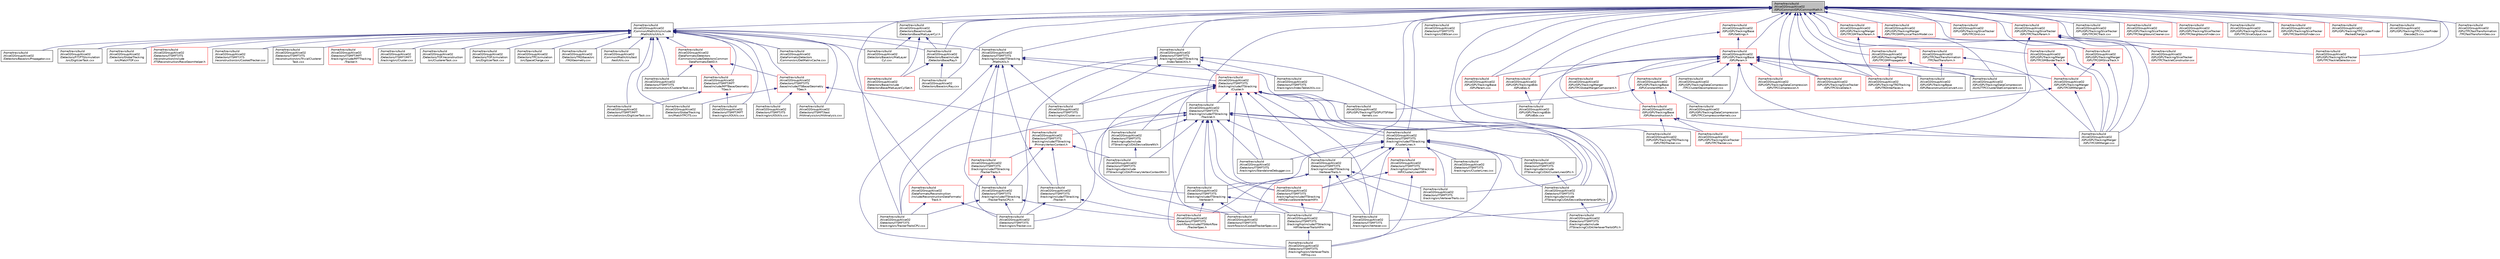 digraph "/home/travis/build/AliceO2Group/AliceO2/GPU/Common/GPUCommonMath.h"
{
 // INTERACTIVE_SVG=YES
  bgcolor="transparent";
  edge [fontname="Helvetica",fontsize="10",labelfontname="Helvetica",labelfontsize="10"];
  node [fontname="Helvetica",fontsize="10",shape=record];
  Node6 [label="/home/travis/build\l/AliceO2Group/AliceO2\l/GPU/Common/GPUCommonMath.h",height=0.2,width=0.4,color="black", fillcolor="grey75", style="filled", fontcolor="black"];
  Node6 -> Node7 [dir="back",color="midnightblue",fontsize="10",style="solid",fontname="Helvetica"];
  Node7 [label="/home/travis/build\l/AliceO2Group/AliceO2\l/Common/MathUtils/include\l/MathUtils/Utils.h",height=0.2,width=0.4,color="black",URL="$d9/d52/Common_2MathUtils_2include_2MathUtils_2Utils_8h.html"];
  Node7 -> Node8 [dir="back",color="midnightblue",fontsize="10",style="solid",fontname="Helvetica"];
  Node8 [label="/home/travis/build\l/AliceO2Group/AliceO2\l/Common/MathUtils/test\l/testUtils.cxx",height=0.2,width=0.4,color="black",URL="$df/df4/testUtils_8cxx.html"];
  Node7 -> Node9 [dir="back",color="midnightblue",fontsize="10",style="solid",fontname="Helvetica"];
  Node9 [label="/home/travis/build\l/AliceO2Group/AliceO2\l/DataFormats/Detectors\l/Common/include/DetectorsCommon\lDataFormats/DetID.h",height=0.2,width=0.4,color="red",URL="$d6/d31/DetID_8h.html"];
  Node9 -> Node153 [dir="back",color="midnightblue",fontsize="10",style="solid",fontname="Helvetica"];
  Node153 [label="/home/travis/build\l/AliceO2Group/AliceO2\l/Detectors/ITSMFT/ITS\l/base/include/ITSBase/Geometry\lTGeo.h",height=0.2,width=0.4,color="red",URL="$df/d9a/ITS_2base_2include_2ITSBase_2GeometryTGeo_8h.html"];
  Node153 -> Node50 [dir="back",color="midnightblue",fontsize="10",style="solid",fontname="Helvetica"];
  Node50 [label="/home/travis/build\l/AliceO2Group/AliceO2\l/Detectors/GlobalTracking\l/src/MatchTPCITS.cxx",height=0.2,width=0.4,color="black",URL="$dc/d59/MatchTPCITS_8cxx.html"];
  Node153 -> Node61 [dir="back",color="midnightblue",fontsize="10",style="solid",fontname="Helvetica"];
  Node61 [label="/home/travis/build\l/AliceO2Group/AliceO2\l/Detectors/ITSMFT/ITS\l/tracking/src/IOUtils.cxx",height=0.2,width=0.4,color="black",URL="$d5/d13/ITS_2tracking_2src_2IOUtils_8cxx.html"];
  Node153 -> Node63 [dir="back",color="midnightblue",fontsize="10",style="solid",fontname="Helvetica"];
  Node63 [label="/home/travis/build\l/AliceO2Group/AliceO2\l/Detectors/ITSMFT/ITS\l/workflow/src/CookedTrackerSpec.cxx",height=0.2,width=0.4,color="black",URL="$d6/dbc/CookedTrackerSpec_8cxx.html"];
  Node153 -> Node161 [dir="back",color="midnightblue",fontsize="10",style="solid",fontname="Helvetica"];
  Node161 [label="/home/travis/build\l/AliceO2Group/AliceO2\l/Detectors/ITSMFT/test\l/HitAnalysis/src/HitAnalysis.cxx",height=0.2,width=0.4,color="black",URL="$d7/d4c/HitAnalysis_8cxx.html"];
  Node9 -> Node28 [dir="back",color="midnightblue",fontsize="10",style="solid",fontname="Helvetica"];
  Node28 [label="/home/travis/build\l/AliceO2Group/AliceO2\l/Detectors/ITSMFT/ITS\l/reconstruction/src/ClustererTask.cxx",height=0.2,width=0.4,color="black",URL="$d8/d95/ITSMFT_2ITS_2reconstruction_2src_2ClustererTask_8cxx.html"];
  Node9 -> Node163 [dir="back",color="midnightblue",fontsize="10",style="solid",fontname="Helvetica"];
  Node163 [label="/home/travis/build\l/AliceO2Group/AliceO2\l/Detectors/ITSMFT/MFT\l/base/include/MFTBase/Geometry\lTGeo.h",height=0.2,width=0.4,color="red",URL="$d0/ddc/MFT_2base_2include_2MFTBase_2GeometryTGeo_8h.html"];
  Node163 -> Node151 [dir="back",color="midnightblue",fontsize="10",style="solid",fontname="Helvetica"];
  Node151 [label="/home/travis/build\l/AliceO2Group/AliceO2\l/Detectors/ITSMFT/MFT\l/simulation/src/DigitizerTask.cxx",height=0.2,width=0.4,color="black",URL="$d6/d87/ITSMFT_2MFT_2simulation_2src_2DigitizerTask_8cxx.html"];
  Node163 -> Node67 [dir="back",color="midnightblue",fontsize="10",style="solid",fontname="Helvetica"];
  Node67 [label="/home/travis/build\l/AliceO2Group/AliceO2\l/Detectors/ITSMFT/MFT\l/tracking/src/IOUtils.cxx",height=0.2,width=0.4,color="black",URL="$dd/d79/MFT_2tracking_2src_2IOUtils_8cxx.html"];
  Node7 -> Node12 [dir="back",color="midnightblue",fontsize="10",style="solid",fontname="Helvetica"];
  Node12 [label="/home/travis/build\l/AliceO2Group/AliceO2\l/DataFormats/Detectors\l/Common/src/DetMatrixCache.cxx",height=0.2,width=0.4,color="black",URL="$d3/d4e/DetMatrixCache_8cxx.html"];
  Node7 -> Node89 [dir="back",color="midnightblue",fontsize="10",style="solid",fontname="Helvetica"];
  Node89 [label="/home/travis/build\l/AliceO2Group/AliceO2\l/DataFormats/Reconstruction\l/include/ReconstructionDataFormats/\lTrack.h",height=0.2,width=0.4,color="red",URL="$d7/d8b/DataFormats_2Reconstruction_2include_2ReconstructionDataFormats_2Track_8h.html"];
  Node89 -> Node95 [dir="back",color="midnightblue",fontsize="10",style="solid",fontname="Helvetica"];
  Node95 [label="/home/travis/build\l/AliceO2Group/AliceO2\l/Detectors/ITSMFT/ITS\l/tracking/src/Tracker.cxx",height=0.2,width=0.4,color="black",URL="$d7/dd9/ITSMFT_2ITS_2tracking_2src_2Tracker_8cxx.html"];
  Node89 -> Node144 [dir="back",color="midnightblue",fontsize="10",style="solid",fontname="Helvetica"];
  Node144 [label="/home/travis/build\l/AliceO2Group/AliceO2\l/Detectors/ITSMFT/ITS\l/tracking/src/TrackerTraitsCPU.cxx",height=0.2,width=0.4,color="black",URL="$d0/d20/TrackerTraitsCPU_8cxx.html"];
  Node7 -> Node283 [dir="back",color="midnightblue",fontsize="10",style="solid",fontname="Helvetica"];
  Node283 [label="/home/travis/build\l/AliceO2Group/AliceO2\l/Detectors/Base/include\l/DetectorsBase/Ray.h",height=0.2,width=0.4,color="black",URL="$d4/d1b/Ray_8h.html"];
  Node283 -> Node284 [dir="back",color="midnightblue",fontsize="10",style="solid",fontname="Helvetica"];
  Node284 [label="/home/travis/build\l/AliceO2Group/AliceO2\l/Detectors/Base/include\l/DetectorsBase/MatLayerCylSet.h",height=0.2,width=0.4,color="red",URL="$d9/da9/MatLayerCylSet_8h.html",tooltip="Declarations for the wrapper for the set of cylindrical material layers. "];
  Node283 -> Node286 [dir="back",color="midnightblue",fontsize="10",style="solid",fontname="Helvetica"];
  Node286 [label="/home/travis/build\l/AliceO2Group/AliceO2\l/Detectors/Base/src/Ray.cxx",height=0.2,width=0.4,color="black",URL="$d0/de9/Ray_8cxx.html",tooltip="Call for the ray between start-end points for material budget estimate. "];
  Node7 -> Node260 [dir="back",color="midnightblue",fontsize="10",style="solid",fontname="Helvetica"];
  Node260 [label="/home/travis/build\l/AliceO2Group/AliceO2\l/Detectors/Base/src/MatLayer\lCyl.cxx",height=0.2,width=0.4,color="black",URL="$d1/d2b/MatLayerCyl_8cxx.html",tooltip="Implementation of single cylindrical material layer. "];
  Node7 -> Node136 [dir="back",color="midnightblue",fontsize="10",style="solid",fontname="Helvetica"];
  Node136 [label="/home/travis/build\l/AliceO2Group/AliceO2\l/Detectors/Base/src/Propagator.cxx",height=0.2,width=0.4,color="black",URL="$d8/dee/Propagator_8cxx.html"];
  Node7 -> Node229 [dir="back",color="midnightblue",fontsize="10",style="solid",fontname="Helvetica"];
  Node229 [label="/home/travis/build\l/AliceO2Group/AliceO2\l/Detectors/FIT/FT0/simulation\l/src/DigitizerTask.cxx",height=0.2,width=0.4,color="black",URL="$d8/d59/FIT_2FT0_2simulation_2src_2DigitizerTask_8cxx.html"];
  Node7 -> Node48 [dir="back",color="midnightblue",fontsize="10",style="solid",fontname="Helvetica"];
  Node48 [label="/home/travis/build\l/AliceO2Group/AliceO2\l/Detectors/GlobalTracking\l/src/MatchTOF.cxx",height=0.2,width=0.4,color="black",URL="$db/d6a/MatchTOF_8cxx.html"];
  Node7 -> Node50 [dir="back",color="midnightblue",fontsize="10",style="solid",fontname="Helvetica"];
  Node7 -> Node153 [dir="back",color="midnightblue",fontsize="10",style="solid",fontname="Helvetica"];
  Node7 -> Node287 [dir="back",color="midnightblue",fontsize="10",style="solid",fontname="Helvetica"];
  Node287 [label="/home/travis/build\l/AliceO2Group/AliceO2\l/Detectors/ITSMFT/ITS\l/reconstruction/include\l/ITSReconstruction/RecoGeomHelper.h",height=0.2,width=0.4,color="red",URL="$d4/d9f/RecoGeomHelper_8h.html",tooltip="Declarations of the helper class for clusters / roadwidth matching. "];
  Node7 -> Node28 [dir="back",color="midnightblue",fontsize="10",style="solid",fontname="Helvetica"];
  Node7 -> Node57 [dir="back",color="midnightblue",fontsize="10",style="solid",fontname="Helvetica"];
  Node57 [label="/home/travis/build\l/AliceO2Group/AliceO2\l/Detectors/ITSMFT/ITS\l/reconstruction/src/CookedTracker.cxx",height=0.2,width=0.4,color="black",URL="$d7/dca/CookedTracker_8cxx.html",tooltip="Implementation of the \"Cooked Matrix\" ITS tracker. "];
  Node7 -> Node59 [dir="back",color="midnightblue",fontsize="10",style="solid",fontname="Helvetica"];
  Node59 [label="/home/travis/build\l/AliceO2Group/AliceO2\l/Detectors/ITSMFT/ITS\l/reconstruction/src/TrivialClusterer\lTask.cxx",height=0.2,width=0.4,color="black",URL="$dd/d81/TrivialClustererTask_8cxx.html",tooltip="Implementation of the ITS cluster finder task. "];
  Node7 -> Node288 [dir="back",color="midnightblue",fontsize="10",style="solid",fontname="Helvetica"];
  Node288 [label="/home/travis/build\l/AliceO2Group/AliceO2\l/Detectors/ITSMFT/ITS\l/tracking/include/ITStracking\l/MathUtils.h",height=0.2,width=0.4,color="black",URL="$dc/d3e/MathUtils_8h.html"];
  Node288 -> Node289 [dir="back",color="midnightblue",fontsize="10",style="solid",fontname="Helvetica"];
  Node289 [label="/home/travis/build\l/AliceO2Group/AliceO2\l/Detectors/ITSMFT/ITS\l/tracking/hip/src/VertexerTraits\lHIP.hip.cxx",height=0.2,width=0.4,color="black",URL="$d8/db1/VertexerTraitsHIP_8hip_8cxx.html"];
  Node288 -> Node290 [dir="back",color="midnightblue",fontsize="10",style="solid",fontname="Helvetica"];
  Node290 [label="/home/travis/build\l/AliceO2Group/AliceO2\l/Detectors/ITSMFT/ITS\l/tracking/include/ITStracking\l/Cluster.h",height=0.2,width=0.4,color="red",URL="$da/d7f/Detectors_2ITSMFT_2ITS_2tracking_2include_2ITStracking_2Cluster_8h.html"];
  Node290 -> Node291 [dir="back",color="midnightblue",fontsize="10",style="solid",fontname="Helvetica"];
  Node291 [label="/home/travis/build\l/AliceO2Group/AliceO2\l/Detectors/ITSMFT/ITS\l/tracking/cuda/include\l/ITStrackingCUDA/DeviceStoreNV.h",height=0.2,width=0.4,color="black",URL="$d1/d40/DeviceStoreNV_8h.html"];
  Node291 -> Node292 [dir="back",color="midnightblue",fontsize="10",style="solid",fontname="Helvetica"];
  Node292 [label="/home/travis/build\l/AliceO2Group/AliceO2\l/Detectors/ITSMFT/ITS\l/tracking/cuda/include\l/ITStrackingCUDA/PrimaryVertexContextNV.h",height=0.2,width=0.4,color="black",URL="$d8/d1b/PrimaryVertexContextNV_8h.html"];
  Node290 -> Node293 [dir="back",color="midnightblue",fontsize="10",style="solid",fontname="Helvetica"];
  Node293 [label="/home/travis/build\l/AliceO2Group/AliceO2\l/Detectors/ITSMFT/ITS\l/tracking/cuda/include\l/ITStrackingCUDA/DeviceStoreVertexerGPU.h",height=0.2,width=0.4,color="black",URL="$dc/d8a/DeviceStoreVertexerGPU_8h.html"];
  Node293 -> Node294 [dir="back",color="midnightblue",fontsize="10",style="solid",fontname="Helvetica"];
  Node294 [label="/home/travis/build\l/AliceO2Group/AliceO2\l/Detectors/ITSMFT/ITS\l/tracking/cuda/include\l/ITStrackingCUDA/VertexerTraitsGPU.h",height=0.2,width=0.4,color="black",URL="$d5/d36/VertexerTraitsGPU_8h.html"];
  Node290 -> Node294 [dir="back",color="midnightblue",fontsize="10",style="solid",fontname="Helvetica"];
  Node290 -> Node295 [dir="back",color="midnightblue",fontsize="10",style="solid",fontname="Helvetica"];
  Node295 [label="/home/travis/build\l/AliceO2Group/AliceO2\l/Detectors/ITSMFT/ITS\l/tracking/hip/include/ITStracking\lHIP/DeviceStoreVertexerHIP.h",height=0.2,width=0.4,color="red",URL="$d4/d1e/DeviceStoreVertexerHIP_8h.html",tooltip="This class serves as memory interface for GPU vertexer. It will access needed data structures from de..."];
  Node295 -> Node296 [dir="back",color="midnightblue",fontsize="10",style="solid",fontname="Helvetica"];
  Node296 [label="/home/travis/build\l/AliceO2Group/AliceO2\l/Detectors/ITSMFT/ITS\l/tracking/hip/include/ITStracking\lHIP/VertexerTraitsHIP.h",height=0.2,width=0.4,color="black",URL="$db/d14/VertexerTraitsHIP_8h.html"];
  Node296 -> Node289 [dir="back",color="midnightblue",fontsize="10",style="solid",fontname="Helvetica"];
  Node290 -> Node296 [dir="back",color="midnightblue",fontsize="10",style="solid",fontname="Helvetica"];
  Node290 -> Node298 [dir="back",color="midnightblue",fontsize="10",style="solid",fontname="Helvetica"];
  Node298 [label="/home/travis/build\l/AliceO2Group/AliceO2\l/Detectors/ITSMFT/ITS\l/tracking/include/ITStracking\l/ClusterLines.h",height=0.2,width=0.4,color="black",URL="$df/d50/ClusterLines_8h.html"];
  Node298 -> Node299 [dir="back",color="midnightblue",fontsize="10",style="solid",fontname="Helvetica"];
  Node299 [label="/home/travis/build\l/AliceO2Group/AliceO2\l/Detectors/ITSMFT/ITS\l/tracking/cuda/include\l/ITStrackingCUDA/ClusterLinesGPU.h",height=0.2,width=0.4,color="black",URL="$d1/d4c/ClusterLinesGPU_8h.html",tooltip="GPU-compliant version of ClusterLines, for the moment separated, might create a common traits for Clu..."];
  Node299 -> Node293 [dir="back",color="midnightblue",fontsize="10",style="solid",fontname="Helvetica"];
  Node298 -> Node293 [dir="back",color="midnightblue",fontsize="10",style="solid",fontname="Helvetica"];
  Node298 -> Node300 [dir="back",color="midnightblue",fontsize="10",style="solid",fontname="Helvetica"];
  Node300 [label="/home/travis/build\l/AliceO2Group/AliceO2\l/Detectors/ITSMFT/ITS\l/tracking/hip/include/ITStracking\lHIP/ClusterLinesHIP.h",height=0.2,width=0.4,color="red",URL="$d2/dc8/ClusterLinesHIP_8h.html",tooltip="GPU-compliant version of ClusterLines, for the moment separated, might create a common traits for Clu..."];
  Node300 -> Node295 [dir="back",color="midnightblue",fontsize="10",style="solid",fontname="Helvetica"];
  Node300 -> Node289 [dir="back",color="midnightblue",fontsize="10",style="solid",fontname="Helvetica"];
  Node298 -> Node295 [dir="back",color="midnightblue",fontsize="10",style="solid",fontname="Helvetica"];
  Node298 -> Node289 [dir="back",color="midnightblue",fontsize="10",style="solid",fontname="Helvetica"];
  Node298 -> Node302 [dir="back",color="midnightblue",fontsize="10",style="solid",fontname="Helvetica"];
  Node302 [label="/home/travis/build\l/AliceO2Group/AliceO2\l/Detectors/ITSMFT/ITS\l/tracking/include/ITStracking\l/Vertexer.h",height=0.2,width=0.4,color="black",URL="$de/d9b/Vertexer_8h.html"];
  Node302 -> Node303 [dir="back",color="midnightblue",fontsize="10",style="solid",fontname="Helvetica"];
  Node303 [label="/home/travis/build\l/AliceO2Group/AliceO2\l/Detectors/ITSMFT/ITS\l/tracking/src/Vertexer.cxx",height=0.2,width=0.4,color="black",URL="$da/d5d/Vertexer_8cxx.html"];
  Node302 -> Node96 [dir="back",color="midnightblue",fontsize="10",style="solid",fontname="Helvetica"];
  Node96 [label="/home/travis/build\l/AliceO2Group/AliceO2\l/Detectors/ITSMFT/ITS\l/workflow/include/ITSWorkflow\l/TrackerSpec.h",height=0.2,width=0.4,color="red",URL="$de/d90/ITSMFT_2ITS_2workflow_2include_2ITSWorkflow_2TrackerSpec_8h.html"];
  Node302 -> Node63 [dir="back",color="midnightblue",fontsize="10",style="solid",fontname="Helvetica"];
  Node298 -> Node304 [dir="back",color="midnightblue",fontsize="10",style="solid",fontname="Helvetica"];
  Node304 [label="/home/travis/build\l/AliceO2Group/AliceO2\l/Detectors/ITSMFT/ITS\l/tracking/include/ITStracking\l/VertexerTraits.h",height=0.2,width=0.4,color="black",URL="$d2/dd6/VertexerTraits_8h.html",tooltip="Class to compute the primary vertex in ITS from tracklets. "];
  Node304 -> Node294 [dir="back",color="midnightblue",fontsize="10",style="solid",fontname="Helvetica"];
  Node304 -> Node296 [dir="back",color="midnightblue",fontsize="10",style="solid",fontname="Helvetica"];
  Node304 -> Node302 [dir="back",color="midnightblue",fontsize="10",style="solid",fontname="Helvetica"];
  Node304 -> Node303 [dir="back",color="midnightblue",fontsize="10",style="solid",fontname="Helvetica"];
  Node304 -> Node305 [dir="back",color="midnightblue",fontsize="10",style="solid",fontname="Helvetica"];
  Node305 [label="/home/travis/build\l/AliceO2Group/AliceO2\l/Detectors/ITSMFT/ITS\l/tracking/src/VertexerTraits.cxx",height=0.2,width=0.4,color="black",URL="$d2/de1/VertexerTraits_8cxx.html"];
  Node304 -> Node96 [dir="back",color="midnightblue",fontsize="10",style="solid",fontname="Helvetica"];
  Node304 -> Node63 [dir="back",color="midnightblue",fontsize="10",style="solid",fontname="Helvetica"];
  Node298 -> Node306 [dir="back",color="midnightblue",fontsize="10",style="solid",fontname="Helvetica"];
  Node306 [label="/home/travis/build\l/AliceO2Group/AliceO2\l/Detectors/ITSMFT/ITS\l/tracking/src/ClusterLines.cxx",height=0.2,width=0.4,color="black",URL="$d3/d75/ClusterLines_8cxx.html"];
  Node298 -> Node307 [dir="back",color="midnightblue",fontsize="10",style="solid",fontname="Helvetica"];
  Node307 [label="/home/travis/build\l/AliceO2Group/AliceO2\l/Detectors/ITSMFT/ITS\l/tracking/src/StandaloneDebugger.cxx",height=0.2,width=0.4,color="black",URL="$d7/dc4/StandaloneDebugger_8cxx.html"];
  Node298 -> Node303 [dir="back",color="midnightblue",fontsize="10",style="solid",fontname="Helvetica"];
  Node298 -> Node305 [dir="back",color="midnightblue",fontsize="10",style="solid",fontname="Helvetica"];
  Node290 -> Node311 [dir="back",color="midnightblue",fontsize="10",style="solid",fontname="Helvetica"];
  Node311 [label="/home/travis/build\l/AliceO2Group/AliceO2\l/Detectors/ITSMFT/ITS\l/tracking/include/ITStracking\l/Tracklet.h",height=0.2,width=0.4,color="black",URL="$da/dc0/Tracklet_8h.html"];
  Node311 -> Node291 [dir="back",color="midnightblue",fontsize="10",style="solid",fontname="Helvetica"];
  Node311 -> Node293 [dir="back",color="midnightblue",fontsize="10",style="solid",fontname="Helvetica"];
  Node311 -> Node292 [dir="back",color="midnightblue",fontsize="10",style="solid",fontname="Helvetica"];
  Node311 -> Node294 [dir="back",color="midnightblue",fontsize="10",style="solid",fontname="Helvetica"];
  Node311 -> Node295 [dir="back",color="midnightblue",fontsize="10",style="solid",fontname="Helvetica"];
  Node311 -> Node296 [dir="back",color="midnightblue",fontsize="10",style="solid",fontname="Helvetica"];
  Node311 -> Node289 [dir="back",color="midnightblue",fontsize="10",style="solid",fontname="Helvetica"];
  Node311 -> Node298 [dir="back",color="midnightblue",fontsize="10",style="solid",fontname="Helvetica"];
  Node311 -> Node312 [dir="back",color="midnightblue",fontsize="10",style="solid",fontname="Helvetica"];
  Node312 [label="/home/travis/build\l/AliceO2Group/AliceO2\l/Detectors/ITSMFT/ITS\l/tracking/include/ITStracking\l/PrimaryVertexContext.h",height=0.2,width=0.4,color="red",URL="$d3/da9/PrimaryVertexContext_8h.html"];
  Node312 -> Node292 [dir="back",color="midnightblue",fontsize="10",style="solid",fontname="Helvetica"];
  Node312 -> Node94 [dir="back",color="midnightblue",fontsize="10",style="solid",fontname="Helvetica"];
  Node94 [label="/home/travis/build\l/AliceO2Group/AliceO2\l/Detectors/ITSMFT/ITS\l/tracking/include/ITStracking\l/Tracker.h",height=0.2,width=0.4,color="black",URL="$d7/da0/ITSMFT_2ITS_2tracking_2include_2ITStracking_2Tracker_8h.html"];
  Node94 -> Node95 [dir="back",color="midnightblue",fontsize="10",style="solid",fontname="Helvetica"];
  Node94 -> Node96 [dir="back",color="midnightblue",fontsize="10",style="solid",fontname="Helvetica"];
  Node312 -> Node313 [dir="back",color="midnightblue",fontsize="10",style="solid",fontname="Helvetica"];
  Node313 [label="/home/travis/build\l/AliceO2Group/AliceO2\l/Detectors/ITSMFT/ITS\l/tracking/include/ITStracking\l/TrackerTraits.h",height=0.2,width=0.4,color="red",URL="$d2/dee/TrackerTraits_8h.html"];
  Node313 -> Node315 [dir="back",color="midnightblue",fontsize="10",style="solid",fontname="Helvetica"];
  Node315 [label="/home/travis/build\l/AliceO2Group/AliceO2\l/Detectors/ITSMFT/ITS\l/tracking/include/ITStracking\l/TrackerTraitsCPU.h",height=0.2,width=0.4,color="black",URL="$de/dbc/TrackerTraitsCPU_8h.html"];
  Node315 -> Node95 [dir="back",color="midnightblue",fontsize="10",style="solid",fontname="Helvetica"];
  Node315 -> Node144 [dir="back",color="midnightblue",fontsize="10",style="solid",fontname="Helvetica"];
  Node315 -> Node96 [dir="back",color="midnightblue",fontsize="10",style="solid",fontname="Helvetica"];
  Node313 -> Node95 [dir="back",color="midnightblue",fontsize="10",style="solid",fontname="Helvetica"];
  Node312 -> Node315 [dir="back",color="midnightblue",fontsize="10",style="solid",fontname="Helvetica"];
  Node311 -> Node302 [dir="back",color="midnightblue",fontsize="10",style="solid",fontname="Helvetica"];
  Node311 -> Node304 [dir="back",color="midnightblue",fontsize="10",style="solid",fontname="Helvetica"];
  Node311 -> Node307 [dir="back",color="midnightblue",fontsize="10",style="solid",fontname="Helvetica"];
  Node311 -> Node95 [dir="back",color="midnightblue",fontsize="10",style="solid",fontname="Helvetica"];
  Node311 -> Node144 [dir="back",color="midnightblue",fontsize="10",style="solid",fontname="Helvetica"];
  Node311 -> Node305 [dir="back",color="midnightblue",fontsize="10",style="solid",fontname="Helvetica"];
  Node290 -> Node302 [dir="back",color="midnightblue",fontsize="10",style="solid",fontname="Helvetica"];
  Node290 -> Node304 [dir="back",color="midnightblue",fontsize="10",style="solid",fontname="Helvetica"];
  Node290 -> Node317 [dir="back",color="midnightblue",fontsize="10",style="solid",fontname="Helvetica"];
  Node317 [label="/home/travis/build\l/AliceO2Group/AliceO2\l/Detectors/ITSMFT/ITS\l/tracking/src/Cluster.cxx",height=0.2,width=0.4,color="black",URL="$d5/d70/Detectors_2ITSMFT_2ITS_2tracking_2src_2Cluster_8cxx.html"];
  Node290 -> Node307 [dir="back",color="midnightblue",fontsize="10",style="solid",fontname="Helvetica"];
  Node290 -> Node303 [dir="back",color="midnightblue",fontsize="10",style="solid",fontname="Helvetica"];
  Node290 -> Node319 [dir="back",color="midnightblue",fontsize="10",style="solid",fontname="Helvetica"];
  Node319 [label="/home/travis/build\l/AliceO2Group/AliceO2\l/GPU/GPUTracking/ITS/GPUITSFitter\lKernels.cxx",height=0.2,width=0.4,color="black",URL="$dd/d1d/GPUITSFitterKernels_8cxx.html"];
  Node288 -> Node94 [dir="back",color="midnightblue",fontsize="10",style="solid",fontname="Helvetica"];
  Node288 -> Node313 [dir="back",color="midnightblue",fontsize="10",style="solid",fontname="Helvetica"];
  Node288 -> Node315 [dir="back",color="midnightblue",fontsize="10",style="solid",fontname="Helvetica"];
  Node288 -> Node317 [dir="back",color="midnightblue",fontsize="10",style="solid",fontname="Helvetica"];
  Node288 -> Node319 [dir="back",color="midnightblue",fontsize="10",style="solid",fontname="Helvetica"];
  Node7 -> Node61 [dir="back",color="midnightblue",fontsize="10",style="solid",fontname="Helvetica"];
  Node7 -> Node163 [dir="back",color="midnightblue",fontsize="10",style="solid",fontname="Helvetica"];
  Node7 -> Node151 [dir="back",color="midnightblue",fontsize="10",style="solid",fontname="Helvetica"];
  Node7 -> Node104 [dir="back",color="midnightblue",fontsize="10",style="solid",fontname="Helvetica"];
  Node104 [label="/home/travis/build\l/AliceO2Group/AliceO2\l/Detectors/ITSMFT/MFT\l/tracking/include/MFTTracking\l/Tracker.h",height=0.2,width=0.4,color="red",URL="$dd/dbf/ITSMFT_2MFT_2tracking_2include_2MFTTracking_2Tracker_8h.html"];
  Node7 -> Node320 [dir="back",color="midnightblue",fontsize="10",style="solid",fontname="Helvetica"];
  Node320 [label="/home/travis/build\l/AliceO2Group/AliceO2\l/Detectors/ITSMFT/MFT\l/tracking/src/Cluster.cxx",height=0.2,width=0.4,color="black",URL="$d8/d22/Detectors_2ITSMFT_2MFT_2tracking_2src_2Cluster_8cxx.html"];
  Node7 -> Node67 [dir="back",color="midnightblue",fontsize="10",style="solid",fontname="Helvetica"];
  Node7 -> Node161 [dir="back",color="midnightblue",fontsize="10",style="solid",fontname="Helvetica"];
  Node7 -> Node82 [dir="back",color="midnightblue",fontsize="10",style="solid",fontname="Helvetica"];
  Node82 [label="/home/travis/build\l/AliceO2Group/AliceO2\l/Detectors/TOF/reconstruction\l/src/ClustererTask.cxx",height=0.2,width=0.4,color="black",URL="$d5/d10/TOF_2reconstruction_2src_2ClustererTask_8cxx.html"];
  Node7 -> Node321 [dir="back",color="midnightblue",fontsize="10",style="solid",fontname="Helvetica"];
  Node321 [label="/home/travis/build\l/AliceO2Group/AliceO2\l/Detectors/TOF/simulation\l/src/DigitizerTask.cxx",height=0.2,width=0.4,color="black",URL="$dd/df3/TOF_2simulation_2src_2DigitizerTask_8cxx.html"];
  Node7 -> Node322 [dir="back",color="midnightblue",fontsize="10",style="solid",fontname="Helvetica"];
  Node322 [label="/home/travis/build\l/AliceO2Group/AliceO2\l/Detectors/TPC/simulation\l/src/SpaceCharge.cxx",height=0.2,width=0.4,color="black",URL="$da/d8e/SpaceCharge_8cxx.html",tooltip="Implementation of the interface for the ALICE TPC space-charge distortions calculations. "];
  Node7 -> Node200 [dir="back",color="midnightblue",fontsize="10",style="solid",fontname="Helvetica"];
  Node200 [label="/home/travis/build\l/AliceO2Group/AliceO2\l/Detectors/TRD/base/src\l/TRDGeometry.cxx",height=0.2,width=0.4,color="black",URL="$d2/d10/TRDGeometry_8cxx.html"];
  Node6 -> Node323 [dir="back",color="midnightblue",fontsize="10",style="solid",fontname="Helvetica"];
  Node323 [label="/home/travis/build\l/AliceO2Group/AliceO2\l/Detectors/Base/include\l/DetectorsBase/MatLayerCyl.h",height=0.2,width=0.4,color="black",URL="$da/df3/MatLayerCyl_8h.html",tooltip="Declarations for single cylindrical material layer class. "];
  Node323 -> Node284 [dir="back",color="midnightblue",fontsize="10",style="solid",fontname="Helvetica"];
  Node323 -> Node283 [dir="back",color="midnightblue",fontsize="10",style="solid",fontname="Helvetica"];
  Node323 -> Node260 [dir="back",color="midnightblue",fontsize="10",style="solid",fontname="Helvetica"];
  Node6 -> Node283 [dir="back",color="midnightblue",fontsize="10",style="solid",fontname="Helvetica"];
  Node6 -> Node286 [dir="back",color="midnightblue",fontsize="10",style="solid",fontname="Helvetica"];
  Node6 -> Node298 [dir="back",color="midnightblue",fontsize="10",style="solid",fontname="Helvetica"];
  Node6 -> Node324 [dir="back",color="midnightblue",fontsize="10",style="solid",fontname="Helvetica"];
  Node324 [label="/home/travis/build\l/AliceO2Group/AliceO2\l/Detectors/ITSMFT/ITS\l/tracking/include/ITStracking\l/IndexTableUtils.h",height=0.2,width=0.4,color="black",URL="$dc/ddf/ITS_2tracking_2include_2ITStracking_2IndexTableUtils_8h.html"];
  Node324 -> Node290 [dir="back",color="midnightblue",fontsize="10",style="solid",fontname="Helvetica"];
  Node324 -> Node317 [dir="back",color="midnightblue",fontsize="10",style="solid",fontname="Helvetica"];
  Node324 -> Node325 [dir="back",color="midnightblue",fontsize="10",style="solid",fontname="Helvetica"];
  Node325 [label="/home/travis/build\l/AliceO2Group/AliceO2\l/Detectors/ITSMFT/ITS\l/tracking/src/IndexTableUtils.cxx",height=0.2,width=0.4,color="black",URL="$dc/d14/IndexTableUtils_8cxx.html"];
  Node324 -> Node95 [dir="back",color="midnightblue",fontsize="10",style="solid",fontname="Helvetica"];
  Node324 -> Node144 [dir="back",color="midnightblue",fontsize="10",style="solid",fontname="Helvetica"];
  Node324 -> Node303 [dir="back",color="midnightblue",fontsize="10",style="solid",fontname="Helvetica"];
  Node6 -> Node288 [dir="back",color="midnightblue",fontsize="10",style="solid",fontname="Helvetica"];
  Node6 -> Node311 [dir="back",color="midnightblue",fontsize="10",style="solid",fontname="Helvetica"];
  Node6 -> Node304 [dir="back",color="midnightblue",fontsize="10",style="solid",fontname="Helvetica"];
  Node6 -> Node326 [dir="back",color="midnightblue",fontsize="10",style="solid",fontname="Helvetica"];
  Node326 [label="/home/travis/build\l/AliceO2Group/AliceO2\l/Detectors/ITSMFT/ITS\l/tracking/src/DBScan.cxx",height=0.2,width=0.4,color="black",URL="$db/dfe/DBScan_8cxx.html"];
  Node6 -> Node144 [dir="back",color="midnightblue",fontsize="10",style="solid",fontname="Helvetica"];
  Node6 -> Node327 [dir="back",color="midnightblue",fontsize="10",style="solid",fontname="Helvetica"];
  Node327 [label="/home/travis/build\l/AliceO2Group/AliceO2\l/GPU/GPUTracking/Base\l/GPUParam.h",height=0.2,width=0.4,color="red",URL="$df/d13/GPUParam_8h.html"];
  Node327 -> Node328 [dir="back",color="midnightblue",fontsize="10",style="solid",fontname="Helvetica"];
  Node328 [label="/home/travis/build\l/AliceO2Group/AliceO2\l/GPU/GPUTracking/Base\l/GPUConstantMem.h",height=0.2,width=0.4,color="red",URL="$db/df8/GPUConstantMem_8h.html"];
  Node328 -> Node329 [dir="back",color="midnightblue",fontsize="10",style="solid",fontname="Helvetica"];
  Node329 [label="/home/travis/build\l/AliceO2Group/AliceO2\l/GPU/GPUTracking/Base\l/GPUReconstruction.h",height=0.2,width=0.4,color="red",URL="$d2/de8/GPUReconstruction_8h.html"];
  Node329 -> Node357 [dir="back",color="midnightblue",fontsize="10",style="solid",fontname="Helvetica"];
  Node357 [label="/home/travis/build\l/AliceO2Group/AliceO2\l/GPU/GPUTracking/Merger\l/GPUTPCGMMerger.cxx",height=0.2,width=0.4,color="black",URL="$d0/dd4/GPUTPCGMMerger_8cxx.html"];
  Node329 -> Node367 [dir="back",color="midnightblue",fontsize="10",style="solid",fontname="Helvetica"];
  Node367 [label="/home/travis/build\l/AliceO2Group/AliceO2\l/GPU/GPUTracking/SliceTracker\l/GPUTPCTracker.cxx",height=0.2,width=0.4,color="red",URL="$db/d4b/GPUTPCTracker_8cxx.html"];
  Node329 -> Node361 [dir="back",color="midnightblue",fontsize="10",style="solid",fontname="Helvetica"];
  Node361 [label="/home/travis/build\l/AliceO2Group/AliceO2\l/GPU/GPUTracking/TRDTracking\l/GPUTRDTracker.cxx",height=0.2,width=0.4,color="black",URL="$d9/d33/GPUTRDTracker_8cxx.html"];
  Node328 -> Node373 [dir="back",color="midnightblue",fontsize="10",style="solid",fontname="Helvetica"];
  Node373 [label="/home/travis/build\l/AliceO2Group/AliceO2\l/GPU/GPUTracking/DataCompression\l/GPUTPCCompressionKernels.cxx",height=0.2,width=0.4,color="black",URL="$d9/d57/GPUTPCCompressionKernels_8cxx.html"];
  Node328 -> Node319 [dir="back",color="midnightblue",fontsize="10",style="solid",fontname="Helvetica"];
  Node327 -> Node329 [dir="back",color="midnightblue",fontsize="10",style="solid",fontname="Helvetica"];
  Node327 -> Node413 [dir="back",color="midnightblue",fontsize="10",style="solid",fontname="Helvetica"];
  Node413 [label="/home/travis/build\l/AliceO2Group/AliceO2\l/GPU/GPUTracking/Base\l/GPUParam.cxx",height=0.2,width=0.4,color="red",URL="$db/de2/GPUParam_8cxx.html"];
  Node327 -> Node414 [dir="back",color="midnightblue",fontsize="10",style="solid",fontname="Helvetica"];
  Node414 [label="/home/travis/build\l/AliceO2Group/AliceO2\l/GPU/GPUTracking/Base\l/GPUReconstructionConvert.cxx",height=0.2,width=0.4,color="black",URL="$dd/d7f/GPUReconstructionConvert_8cxx.html"];
  Node327 -> Node415 [dir="back",color="midnightblue",fontsize="10",style="solid",fontname="Helvetica"];
  Node415 [label="/home/travis/build\l/AliceO2Group/AliceO2\l/GPU/GPUTracking/DataCompression\l/AliHLTTPCClusterStatComponent.cxx",height=0.2,width=0.4,color="black",URL="$df/dbd/AliHLTTPCClusterStatComponent_8cxx.html"];
  Node327 -> Node416 [dir="back",color="midnightblue",fontsize="10",style="solid",fontname="Helvetica"];
  Node416 [label="/home/travis/build\l/AliceO2Group/AliceO2\l/GPU/GPUTracking/DataCompression\l/GPUTPCCompression.h",height=0.2,width=0.4,color="red",URL="$d5/d92/GPUTPCCompression_8h.html"];
  Node327 -> Node373 [dir="back",color="midnightblue",fontsize="10",style="solid",fontname="Helvetica"];
  Node327 -> Node420 [dir="back",color="midnightblue",fontsize="10",style="solid",fontname="Helvetica"];
  Node420 [label="/home/travis/build\l/AliceO2Group/AliceO2\l/GPU/GPUTracking/DataCompression\l/TPCClusterDecompressor.cxx",height=0.2,width=0.4,color="black",URL="$dc/df2/TPCClusterDecompressor_8cxx.html"];
  Node327 -> Node421 [dir="back",color="midnightblue",fontsize="10",style="solid",fontname="Helvetica"];
  Node421 [label="/home/travis/build\l/AliceO2Group/AliceO2\l/GPU/GPUTracking/dEdx\l/GPUdEdx.h",height=0.2,width=0.4,color="red",URL="$dc/d55/GPUdEdx_8h.html"];
  Node421 -> Node422 [dir="back",color="midnightblue",fontsize="10",style="solid",fontname="Helvetica"];
  Node422 [label="/home/travis/build\l/AliceO2Group/AliceO2\l/GPU/GPUTracking/dEdx\l/GPUdEdx.cxx",height=0.2,width=0.4,color="black",URL="$d2/d3e/GPUdEdx_8cxx.html"];
  Node327 -> Node422 [dir="back",color="midnightblue",fontsize="10",style="solid",fontname="Helvetica"];
  Node327 -> Node423 [dir="back",color="midnightblue",fontsize="10",style="solid",fontname="Helvetica"];
  Node423 [label="/home/travis/build\l/AliceO2Group/AliceO2\l/GPU/GPUTracking/Merger\l/GPUTPCGlobalMergerComponent.h",height=0.2,width=0.4,color="red",URL="$db/d31/GPUTPCGlobalMergerComponent_8h.html",tooltip="HLT TPC CA global merger component. "];
  Node327 -> Node425 [dir="back",color="midnightblue",fontsize="10",style="solid",fontname="Helvetica"];
  Node425 [label="/home/travis/build\l/AliceO2Group/AliceO2\l/GPU/GPUTracking/Merger\l/GPUTPCGMMerger.h",height=0.2,width=0.4,color="red",URL="$d4/dcf/GPUTPCGMMerger_8h.html"];
  Node425 -> Node373 [dir="back",color="midnightblue",fontsize="10",style="solid",fontname="Helvetica"];
  Node425 -> Node357 [dir="back",color="midnightblue",fontsize="10",style="solid",fontname="Helvetica"];
  Node327 -> Node357 [dir="back",color="midnightblue",fontsize="10",style="solid",fontname="Helvetica"];
  Node327 -> Node427 [dir="back",color="midnightblue",fontsize="10",style="solid",fontname="Helvetica"];
  Node427 [label="/home/travis/build\l/AliceO2Group/AliceO2\l/GPU/GPUTracking/SliceTracker\l/GPUTPCSliceData.h",height=0.2,width=0.4,color="red",URL="$df/d4a/GPUTPCSliceData_8h.html"];
  Node327 -> Node429 [dir="back",color="midnightblue",fontsize="10",style="solid",fontname="Helvetica"];
  Node429 [label="/home/travis/build\l/AliceO2Group/AliceO2\l/GPU/GPUTracking/TRDTracking\l/GPUTRDInterfaces.h",height=0.2,width=0.4,color="red",URL="$df/d77/GPUTRDInterfaces_8h.html"];
  Node6 -> Node434 [dir="back",color="midnightblue",fontsize="10",style="solid",fontname="Helvetica"];
  Node434 [label="/home/travis/build\l/AliceO2Group/AliceO2\l/GPU/GPUTracking/Base\l/GPUSettings.h",height=0.2,width=0.4,color="red",URL="$dd/dc6/GPUSettings_8h.html"];
  Node434 -> Node327 [dir="back",color="midnightblue",fontsize="10",style="solid",fontname="Helvetica"];
  Node434 -> Node329 [dir="back",color="midnightblue",fontsize="10",style="solid",fontname="Helvetica"];
  Node6 -> Node413 [dir="back",color="midnightblue",fontsize="10",style="solid",fontname="Helvetica"];
  Node6 -> Node416 [dir="back",color="midnightblue",fontsize="10",style="solid",fontname="Helvetica"];
  Node6 -> Node421 [dir="back",color="midnightblue",fontsize="10",style="solid",fontname="Helvetica"];
  Node6 -> Node438 [dir="back",color="midnightblue",fontsize="10",style="solid",fontname="Helvetica"];
  Node438 [label="/home/travis/build\l/AliceO2Group/AliceO2\l/GPU/GPUTracking/Merger\l/GPUTPCGMBorderTrack.h",height=0.2,width=0.4,color="red",URL="$d8/dd4/GPUTPCGMBorderTrack_8h.html"];
  Node438 -> Node425 [dir="back",color="midnightblue",fontsize="10",style="solid",fontname="Helvetica"];
  Node438 -> Node357 [dir="back",color="midnightblue",fontsize="10",style="solid",fontname="Helvetica"];
  Node6 -> Node439 [dir="back",color="midnightblue",fontsize="10",style="solid",fontname="Helvetica"];
  Node439 [label="/home/travis/build\l/AliceO2Group/AliceO2\l/GPU/GPUTracking/Merger\l/GPUTPCGMTrackParam.h",height=0.2,width=0.4,color="red",URL="$d8/d33/GPUTPCGMTrackParam_8h.html"];
  Node439 -> Node415 [dir="back",color="midnightblue",fontsize="10",style="solid",fontname="Helvetica"];
  Node439 -> Node444 [dir="back",color="midnightblue",fontsize="10",style="solid",fontname="Helvetica"];
  Node444 [label="/home/travis/build\l/AliceO2Group/AliceO2\l/GPU/GPUTracking/Merger\l/GPUTPCGMSliceTrack.h",height=0.2,width=0.4,color="red",URL="$d1/dc3/GPUTPCGMSliceTrack_8h.html"];
  Node444 -> Node425 [dir="back",color="midnightblue",fontsize="10",style="solid",fontname="Helvetica"];
  Node444 -> Node357 [dir="back",color="midnightblue",fontsize="10",style="solid",fontname="Helvetica"];
  Node439 -> Node357 [dir="back",color="midnightblue",fontsize="10",style="solid",fontname="Helvetica"];
  Node439 -> Node429 [dir="back",color="midnightblue",fontsize="10",style="solid",fontname="Helvetica"];
  Node6 -> Node444 [dir="back",color="midnightblue",fontsize="10",style="solid",fontname="Helvetica"];
  Node6 -> Node357 [dir="back",color="midnightblue",fontsize="10",style="solid",fontname="Helvetica"];
  Node6 -> Node446 [dir="back",color="midnightblue",fontsize="10",style="solid",fontname="Helvetica"];
  Node446 [label="/home/travis/build\l/AliceO2Group/AliceO2\l/GPU/GPUTracking/Merger\l/GPUTPCGMPhysicalTrackModel.cxx",height=0.2,width=0.4,color="red",URL="$db/de9/GPUTPCGMPhysicalTrackModel_8cxx.html"];
  Node6 -> Node447 [dir="back",color="midnightblue",fontsize="10",style="solid",fontname="Helvetica"];
  Node447 [label="/home/travis/build\l/AliceO2Group/AliceO2\l/GPU/GPUTracking/Merger\l/GPUTPCGMPropagator.h",height=0.2,width=0.4,color="red",URL="$d0/dd8/GPUTPCGMPropagator_8h.html"];
  Node447 -> Node415 [dir="back",color="midnightblue",fontsize="10",style="solid",fontname="Helvetica"];
  Node447 -> Node429 [dir="back",color="midnightblue",fontsize="10",style="solid",fontname="Helvetica"];
  Node6 -> Node448 [dir="back",color="midnightblue",fontsize="10",style="solid",fontname="Helvetica"];
  Node448 [label="/home/travis/build\l/AliceO2Group/AliceO2\l/GPU/GPUTracking/SliceTracker\l/GPUTPCGrid.cxx",height=0.2,width=0.4,color="red",URL="$d7/d12/GPUTPCGrid_8cxx.html"];
  Node6 -> Node427 [dir="back",color="midnightblue",fontsize="10",style="solid",fontname="Helvetica"];
  Node6 -> Node449 [dir="back",color="midnightblue",fontsize="10",style="solid",fontname="Helvetica"];
  Node449 [label="/home/travis/build\l/AliceO2Group/AliceO2\l/GPU/GPUTracking/SliceTracker\l/GPUTPCTrackParam.h",height=0.2,width=0.4,color="red",URL="$de/d15/GPUTPCTrackParam_8h.html"];
  Node449 -> Node357 [dir="back",color="midnightblue",fontsize="10",style="solid",fontname="Helvetica"];
  Node449 -> Node367 [dir="back",color="midnightblue",fontsize="10",style="solid",fontname="Helvetica"];
  Node449 -> Node388 [dir="back",color="midnightblue",fontsize="10",style="solid",fontname="Helvetica"];
  Node388 [label="/home/travis/build\l/AliceO2Group/AliceO2\l/GPU/GPUTracking/SliceTracker\l/GPUTPCTrackletConstructor.cxx",height=0.2,width=0.4,color="red",URL="$d7/d3e/GPUTPCTrackletConstructor_8cxx.html"];
  Node449 -> Node390 [dir="back",color="midnightblue",fontsize="10",style="solid",fontname="Helvetica"];
  Node390 [label="/home/travis/build\l/AliceO2Group/AliceO2\l/GPU/GPUTracking/SliceTracker\l/GPUTPCTrackletSelector.cxx",height=0.2,width=0.4,color="red",URL="$d7/d50/GPUTPCTrackletSelector_8cxx.html"];
  Node6 -> Node452 [dir="back",color="midnightblue",fontsize="10",style="solid",fontname="Helvetica"];
  Node452 [label="/home/travis/build\l/AliceO2Group/AliceO2\l/GPU/GPUTracking/SliceTracker\l/GPUTPCMCTrack.cxx",height=0.2,width=0.4,color="black",URL="$dc/d66/GPUTPCMCTrack_8cxx.html"];
  Node6 -> Node380 [dir="back",color="midnightblue",fontsize="10",style="solid",fontname="Helvetica"];
  Node380 [label="/home/travis/build\l/AliceO2Group/AliceO2\l/GPU/GPUTracking/SliceTracker\l/GPUTPCNeighboursCleaner.cxx",height=0.2,width=0.4,color="red",URL="$d1/d00/GPUTPCNeighboursCleaner_8cxx.html"];
  Node6 -> Node382 [dir="back",color="midnightblue",fontsize="10",style="solid",fontname="Helvetica"];
  Node382 [label="/home/travis/build\l/AliceO2Group/AliceO2\l/GPU/GPUTracking/SliceTracker\l/GPUTPCNeighboursFinder.cxx",height=0.2,width=0.4,color="red",URL="$dd/d70/GPUTPCNeighboursFinder_8cxx.html"];
  Node6 -> Node453 [dir="back",color="midnightblue",fontsize="10",style="solid",fontname="Helvetica"];
  Node453 [label="/home/travis/build\l/AliceO2Group/AliceO2\l/GPU/GPUTracking/SliceTracker\l/GPUTPCSliceOutput.cxx",height=0.2,width=0.4,color="black",URL="$da/ded/GPUTPCSliceOutput_8cxx.html"];
  Node6 -> Node384 [dir="back",color="midnightblue",fontsize="10",style="solid",fontname="Helvetica"];
  Node384 [label="/home/travis/build\l/AliceO2Group/AliceO2\l/GPU/GPUTracking/SliceTracker\l/GPUTPCStartHitsFinder.cxx",height=0.2,width=0.4,color="red",URL="$d3/de4/GPUTPCStartHitsFinder_8cxx.html"];
  Node6 -> Node367 [dir="back",color="midnightblue",fontsize="10",style="solid",fontname="Helvetica"];
  Node6 -> Node388 [dir="back",color="midnightblue",fontsize="10",style="solid",fontname="Helvetica"];
  Node6 -> Node390 [dir="back",color="midnightblue",fontsize="10",style="solid",fontname="Helvetica"];
  Node6 -> Node454 [dir="back",color="midnightblue",fontsize="10",style="solid",fontname="Helvetica"];
  Node454 [label="/home/travis/build\l/AliceO2Group/AliceO2\l/GPU/GPUTracking/TPCClusterFinder\l/PackedCharge.h",height=0.2,width=0.4,color="red",URL="$d1/d65/PackedCharge_8h.html"];
  Node6 -> Node403 [dir="back",color="midnightblue",fontsize="10",style="solid",fontname="Helvetica"];
  Node403 [label="/home/travis/build\l/AliceO2Group/AliceO2\l/GPU/GPUTracking/TPCClusterFinder\l/DecodeZS.cxx",height=0.2,width=0.4,color="black",URL="$da/ddb/DecodeZS_8cxx.html"];
  Node6 -> Node457 [dir="back",color="midnightblue",fontsize="10",style="solid",fontname="Helvetica"];
  Node457 [label="/home/travis/build\l/AliceO2Group/AliceO2\l/GPU/TPCFastTransformation\l/TPCFastTransform.h",height=0.2,width=0.4,color="red",URL="$d4/db1/TPCFastTransform_8h.html",tooltip="Definition of TPCFastTransform class. "];
  Node457 -> Node414 [dir="back",color="midnightblue",fontsize="10",style="solid",fontname="Helvetica"];
  Node457 -> Node357 [dir="back",color="midnightblue",fontsize="10",style="solid",fontname="Helvetica"];
  Node6 -> Node464 [dir="back",color="midnightblue",fontsize="10",style="solid",fontname="Helvetica"];
  Node464 [label="/home/travis/build\l/AliceO2Group/AliceO2\l/GPU/TPCFastTransformation\l/TPCFastTransformGeo.cxx",height=0.2,width=0.4,color="black",URL="$d3/d35/TPCFastTransformGeo_8cxx.html",tooltip="Implementation of TPCFastTransformGeo class. "];
  Node6 -> Node429 [dir="back",color="midnightblue",fontsize="10",style="solid",fontname="Helvetica"];
  Node6 -> Node361 [dir="back",color="midnightblue",fontsize="10",style="solid",fontname="Helvetica"];
}
